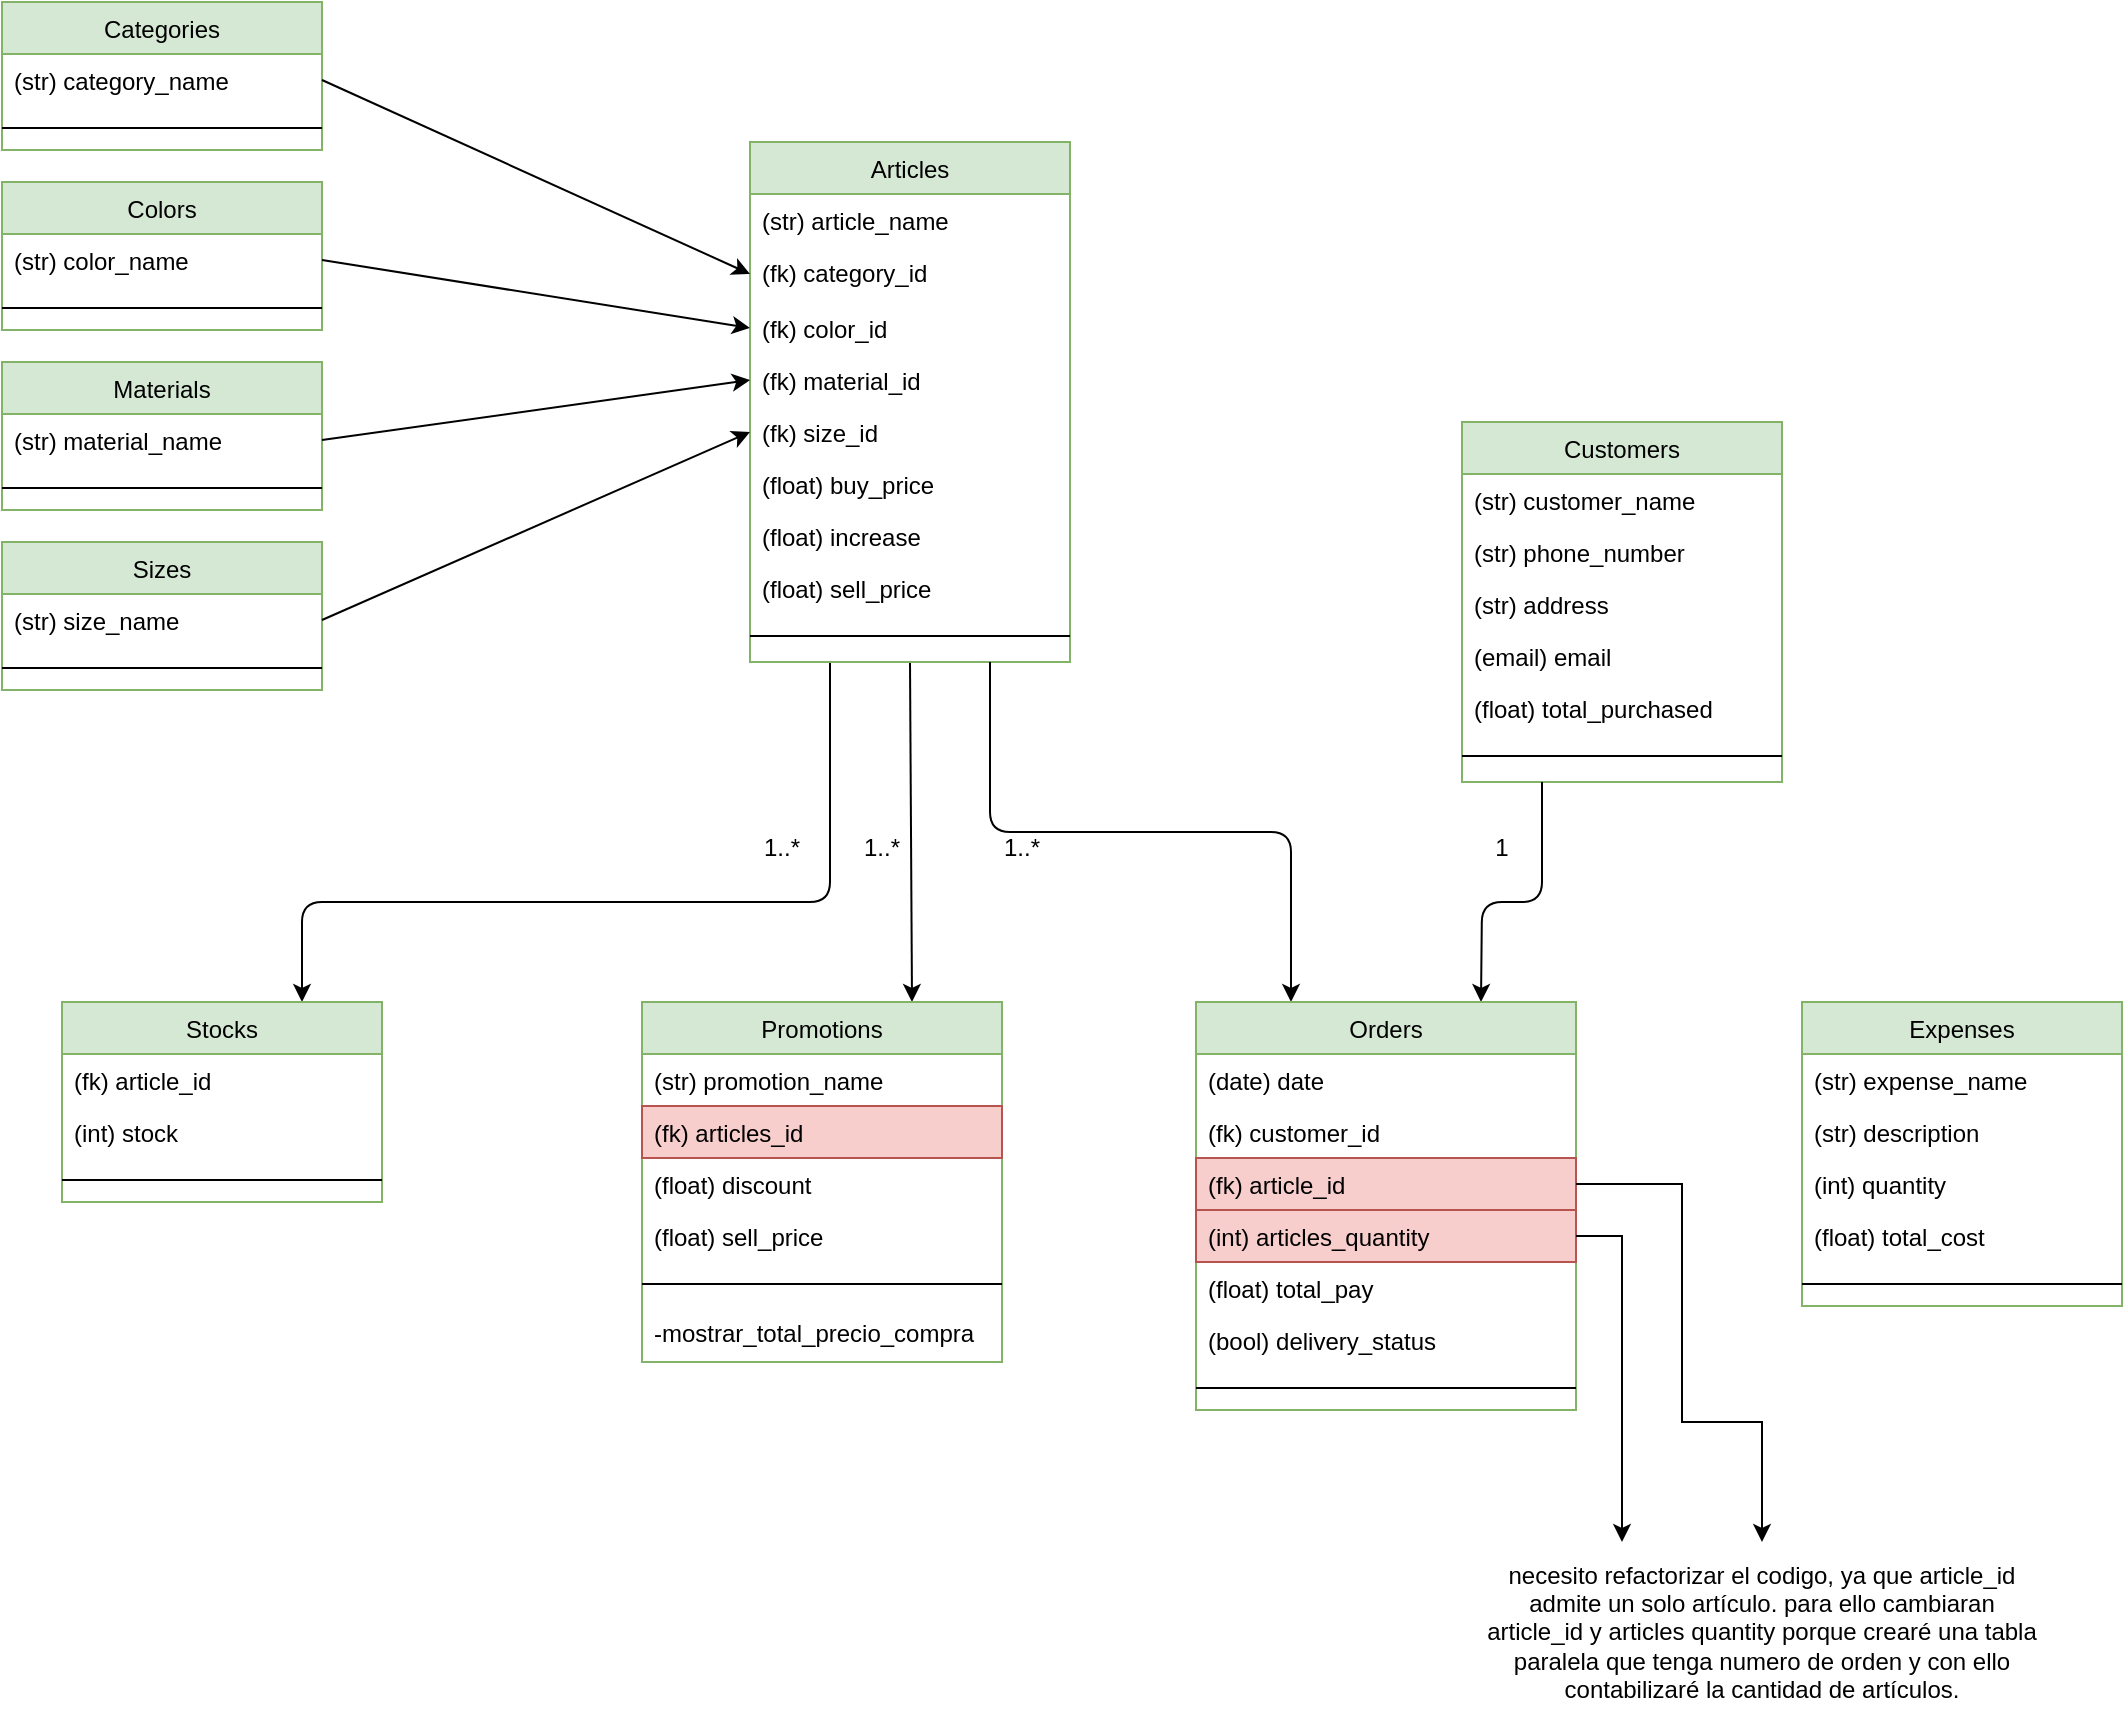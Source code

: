 <mxfile version="12.2.4" pages="1"><diagram id="C5RBs43oDa-KdzZeNtuy" name="Page-1"><mxGraphModel dx="590" dy="1617" grid="1" gridSize="10" guides="1" tooltips="1" connect="1" arrows="1" fold="1" page="1" pageScale="1" pageWidth="827" pageHeight="1169" math="0" shadow="0"><root><mxCell id="WIyWlLk6GJQsqaUBKTNV-0"/><mxCell id="WIyWlLk6GJQsqaUBKTNV-1" parent="WIyWlLk6GJQsqaUBKTNV-0"/><mxCell id="76" style="edgeStyle=none;html=1;exitX=0.5;exitY=1;exitDx=0;exitDy=0;entryX=0.75;entryY=0;entryDx=0;entryDy=0;" parent="WIyWlLk6GJQsqaUBKTNV-1" source="zkfFHV4jXpPFQw0GAbJ--6" target="dBeOApZ0UvE3TDzHvcXW-9" edge="1"><mxGeometry relative="1" as="geometry"/></mxCell><mxCell id="77" style="edgeStyle=none;html=1;exitX=0.25;exitY=1;exitDx=0;exitDy=0;entryX=0.75;entryY=0;entryDx=0;entryDy=0;" parent="WIyWlLk6GJQsqaUBKTNV-1" source="zkfFHV4jXpPFQw0GAbJ--6" target="57" edge="1"><mxGeometry relative="1" as="geometry"><Array as="points"><mxPoint x="454" y="400"/><mxPoint x="190" y="400"/></Array></mxGeometry></mxCell><object label="Articles" color="" material="" talle="" precio_compra="" incremento="" placeholders="1" id="zkfFHV4jXpPFQw0GAbJ--6"><mxCell style="swimlane;fontStyle=0;align=center;verticalAlign=top;childLayout=stackLayout;horizontal=1;startSize=26;horizontalStack=0;resizeParent=1;resizeLast=0;collapsible=1;marginBottom=0;rounded=0;shadow=0;strokeWidth=1;fillColor=#d5e8d4;strokeColor=#82b366;" parent="WIyWlLk6GJQsqaUBKTNV-1" vertex="1"><mxGeometry x="414" y="20" width="160" height="260" as="geometry"><mxRectangle x="30" y="140" width="160" height="26" as="alternateBounds"/></mxGeometry></mxCell></object><mxCell id="45" value="(str) article_name" style="text;align=left;verticalAlign=top;spacingLeft=4;spacingRight=4;overflow=hidden;rotatable=0;points=[[0,0.5],[1,0.5]];portConstraint=eastwest;" parent="zkfFHV4jXpPFQw0GAbJ--6" vertex="1"><mxGeometry y="26" width="160" height="26" as="geometry"/></mxCell><mxCell id="zkfFHV4jXpPFQw0GAbJ--8" value="(fk) category_id" style="text;align=left;verticalAlign=top;spacingLeft=4;spacingRight=4;overflow=hidden;rotatable=0;points=[[0,0.5],[1,0.5]];portConstraint=eastwest;rounded=0;shadow=0;html=0;" parent="zkfFHV4jXpPFQw0GAbJ--6" vertex="1"><mxGeometry y="52" width="160" height="28" as="geometry"/></mxCell><mxCell id="dBeOApZ0UvE3TDzHvcXW-2" value="(fk) color_id" style="text;align=left;verticalAlign=top;spacingLeft=4;spacingRight=4;overflow=hidden;rotatable=0;points=[[0,0.5],[1,0.5]];portConstraint=eastwest;rounded=0;shadow=0;html=0;" parent="zkfFHV4jXpPFQw0GAbJ--6" vertex="1"><mxGeometry y="80" width="160" height="26" as="geometry"/></mxCell><mxCell id="dBeOApZ0UvE3TDzHvcXW-3" value="(fk) material_id" style="text;align=left;verticalAlign=top;spacingLeft=4;spacingRight=4;overflow=hidden;rotatable=0;points=[[0,0.5],[1,0.5]];portConstraint=eastwest;rounded=0;shadow=0;html=0;" parent="zkfFHV4jXpPFQw0GAbJ--6" vertex="1"><mxGeometry y="106" width="160" height="26" as="geometry"/></mxCell><mxCell id="dBeOApZ0UvE3TDzHvcXW-4" value="(fk) size_id" style="text;align=left;verticalAlign=top;spacingLeft=4;spacingRight=4;overflow=hidden;rotatable=0;points=[[0,0.5],[1,0.5]];portConstraint=eastwest;rounded=0;shadow=0;html=0;" parent="zkfFHV4jXpPFQw0GAbJ--6" vertex="1"><mxGeometry y="132" width="160" height="26" as="geometry"/></mxCell><mxCell id="dBeOApZ0UvE3TDzHvcXW-6" value="(float) buy_price" style="text;align=left;verticalAlign=top;spacingLeft=4;spacingRight=4;overflow=hidden;rotatable=0;points=[[0,0.5],[1,0.5]];portConstraint=eastwest;rounded=0;shadow=0;html=0;" parent="zkfFHV4jXpPFQw0GAbJ--6" vertex="1"><mxGeometry y="158" width="160" height="26" as="geometry"/></mxCell><mxCell id="dBeOApZ0UvE3TDzHvcXW-7" value="(float) increase" style="text;align=left;verticalAlign=top;spacingLeft=4;spacingRight=4;overflow=hidden;rotatable=0;points=[[0,0.5],[1,0.5]];portConstraint=eastwest;rounded=0;shadow=0;html=0;" parent="zkfFHV4jXpPFQw0GAbJ--6" vertex="1"><mxGeometry y="184" width="160" height="26" as="geometry"/></mxCell><mxCell id="dBeOApZ0UvE3TDzHvcXW-8" value="(float) sell_price" style="text;align=left;verticalAlign=top;spacingLeft=4;spacingRight=4;overflow=hidden;rotatable=0;points=[[0,0.5],[1,0.5]];portConstraint=eastwest;rounded=0;shadow=0;html=0;" parent="zkfFHV4jXpPFQw0GAbJ--6" vertex="1"><mxGeometry y="210" width="160" height="26" as="geometry"/></mxCell><mxCell id="zkfFHV4jXpPFQw0GAbJ--9" value="" style="line;html=1;strokeWidth=1;align=left;verticalAlign=middle;spacingTop=-1;spacingLeft=3;spacingRight=3;rotatable=0;labelPosition=right;points=[];portConstraint=eastwest;" parent="zkfFHV4jXpPFQw0GAbJ--6" vertex="1"><mxGeometry y="236" width="160" height="22" as="geometry"/></mxCell><object label="Promotions" color="" material="" talle="" precio_compra="" incremento="" placeholders="1" id="dBeOApZ0UvE3TDzHvcXW-9"><mxCell style="swimlane;fontStyle=0;align=center;verticalAlign=top;childLayout=stackLayout;horizontal=1;startSize=26;horizontalStack=0;resizeParent=1;resizeLast=0;collapsible=1;marginBottom=0;rounded=0;shadow=0;strokeWidth=1;fillColor=#d5e8d4;strokeColor=#82b366;" parent="WIyWlLk6GJQsqaUBKTNV-1" vertex="1"><mxGeometry x="360" y="450" width="180" height="180" as="geometry"><mxRectangle x="30" y="140" width="160" height="26" as="alternateBounds"/></mxGeometry></mxCell></object><mxCell id="dBeOApZ0UvE3TDzHvcXW-10" value="(str) promotion_name" style="text;align=left;verticalAlign=top;spacingLeft=4;spacingRight=4;overflow=hidden;rotatable=0;points=[[0,0.5],[1,0.5]];portConstraint=eastwest;" parent="dBeOApZ0UvE3TDzHvcXW-9" vertex="1"><mxGeometry y="26" width="180" height="26" as="geometry"/></mxCell><mxCell id="56" value="(fk) articles_id" style="text;align=left;verticalAlign=top;spacingLeft=4;spacingRight=4;overflow=hidden;rotatable=0;points=[[0,0.5],[1,0.5]];portConstraint=eastwest;fillColor=#f8cecc;strokeColor=#b85450;" parent="dBeOApZ0UvE3TDzHvcXW-9" vertex="1"><mxGeometry y="52" width="180" height="26" as="geometry"/></mxCell><mxCell id="89" value="(float) discount" style="text;align=left;verticalAlign=top;spacingLeft=4;spacingRight=4;overflow=hidden;rotatable=0;points=[[0,0.5],[1,0.5]];portConstraint=eastwest;" parent="dBeOApZ0UvE3TDzHvcXW-9" vertex="1"><mxGeometry y="78" width="180" height="26" as="geometry"/></mxCell><mxCell id="106" value="(float) sell_price" style="text;align=left;verticalAlign=top;spacingLeft=4;spacingRight=4;overflow=hidden;rotatable=0;points=[[0,0.5],[1,0.5]];portConstraint=eastwest;" parent="dBeOApZ0UvE3TDzHvcXW-9" vertex="1"><mxGeometry y="104" width="180" height="26" as="geometry"/></mxCell><mxCell id="dBeOApZ0UvE3TDzHvcXW-18" value="" style="line;html=1;strokeWidth=1;align=left;verticalAlign=middle;spacingTop=-1;spacingLeft=3;spacingRight=3;rotatable=0;labelPosition=right;points=[];portConstraint=eastwest;" parent="dBeOApZ0UvE3TDzHvcXW-9" vertex="1"><mxGeometry y="130" width="180" height="22" as="geometry"/></mxCell><mxCell id="107" value="-mostrar_total_precio_compra" style="text;align=left;verticalAlign=top;spacingLeft=4;spacingRight=4;overflow=hidden;rotatable=0;points=[[0,0.5],[1,0.5]];portConstraint=eastwest;" parent="dBeOApZ0UvE3TDzHvcXW-9" vertex="1"><mxGeometry y="152" width="180" height="26" as="geometry"/></mxCell><object label="Expenses" color="" material="" talle="" precio_compra="" incremento="" placeholders="1" id="dBeOApZ0UvE3TDzHvcXW-20"><mxCell style="swimlane;fontStyle=0;align=center;verticalAlign=top;childLayout=stackLayout;horizontal=1;startSize=26;horizontalStack=0;resizeParent=1;resizeLast=0;collapsible=1;marginBottom=0;rounded=0;shadow=0;strokeWidth=1;fillColor=#d5e8d4;strokeColor=#82b366;" parent="WIyWlLk6GJQsqaUBKTNV-1" vertex="1"><mxGeometry x="940" y="450" width="160" height="152" as="geometry"><mxRectangle x="30" y="140" width="160" height="26" as="alternateBounds"/></mxGeometry></mxCell></object><mxCell id="dBeOApZ0UvE3TDzHvcXW-21" value="(str) expense_name" style="text;align=left;verticalAlign=top;spacingLeft=4;spacingRight=4;overflow=hidden;rotatable=0;points=[[0,0.5],[1,0.5]];portConstraint=eastwest;" parent="dBeOApZ0UvE3TDzHvcXW-20" vertex="1"><mxGeometry y="26" width="160" height="26" as="geometry"/></mxCell><mxCell id="dBeOApZ0UvE3TDzHvcXW-22" value="(str) description" style="text;align=left;verticalAlign=top;spacingLeft=4;spacingRight=4;overflow=hidden;rotatable=0;points=[[0,0.5],[1,0.5]];portConstraint=eastwest;rounded=0;shadow=0;html=0;" parent="dBeOApZ0UvE3TDzHvcXW-20" vertex="1"><mxGeometry y="52" width="160" height="26" as="geometry"/></mxCell><mxCell id="dBeOApZ0UvE3TDzHvcXW-23" value="(int) quantity" style="text;align=left;verticalAlign=top;spacingLeft=4;spacingRight=4;overflow=hidden;rotatable=0;points=[[0,0.5],[1,0.5]];portConstraint=eastwest;rounded=0;shadow=0;html=0;" parent="dBeOApZ0UvE3TDzHvcXW-20" vertex="1"><mxGeometry y="78" width="160" height="26" as="geometry"/></mxCell><mxCell id="dBeOApZ0UvE3TDzHvcXW-24" value="(float) total_cost" style="text;align=left;verticalAlign=top;spacingLeft=4;spacingRight=4;overflow=hidden;rotatable=0;points=[[0,0.5],[1,0.5]];portConstraint=eastwest;rounded=0;shadow=0;html=0;" parent="dBeOApZ0UvE3TDzHvcXW-20" vertex="1"><mxGeometry y="104" width="160" height="26" as="geometry"/></mxCell><mxCell id="dBeOApZ0UvE3TDzHvcXW-29" value="" style="line;html=1;strokeWidth=1;align=left;verticalAlign=middle;spacingTop=-1;spacingLeft=3;spacingRight=3;rotatable=0;labelPosition=right;points=[];portConstraint=eastwest;" parent="dBeOApZ0UvE3TDzHvcXW-20" vertex="1"><mxGeometry y="130" width="160" height="22" as="geometry"/></mxCell><object label="Customers" color="" material="" talle="" precio_compra="" incremento="" placeholders="1" id="dBeOApZ0UvE3TDzHvcXW-42"><mxCell style="swimlane;fontStyle=0;align=center;verticalAlign=top;childLayout=stackLayout;horizontal=1;startSize=26;horizontalStack=0;resizeParent=1;resizeLast=0;collapsible=1;marginBottom=0;rounded=0;shadow=0;strokeWidth=1;fillColor=#d5e8d4;strokeColor=#82b366;" parent="WIyWlLk6GJQsqaUBKTNV-1" vertex="1"><mxGeometry x="770" y="160" width="160" height="180" as="geometry"><mxRectangle x="30" y="140" width="160" height="26" as="alternateBounds"/></mxGeometry></mxCell></object><mxCell id="43" value="(str) customer_name" style="text;align=left;verticalAlign=top;spacingLeft=4;spacingRight=4;overflow=hidden;rotatable=0;points=[[0,0.5],[1,0.5]];portConstraint=eastwest;" parent="dBeOApZ0UvE3TDzHvcXW-42" vertex="1"><mxGeometry y="26" width="160" height="26" as="geometry"/></mxCell><mxCell id="dBeOApZ0UvE3TDzHvcXW-44" value="(str) phone_number" style="text;align=left;verticalAlign=top;spacingLeft=4;spacingRight=4;overflow=hidden;rotatable=0;points=[[0,0.5],[1,0.5]];portConstraint=eastwest;rounded=0;shadow=0;html=0;" parent="dBeOApZ0UvE3TDzHvcXW-42" vertex="1"><mxGeometry y="52" width="160" height="26" as="geometry"/></mxCell><mxCell id="dBeOApZ0UvE3TDzHvcXW-45" value="(str) address" style="text;align=left;verticalAlign=top;spacingLeft=4;spacingRight=4;overflow=hidden;rotatable=0;points=[[0,0.5],[1,0.5]];portConstraint=eastwest;rounded=0;shadow=0;html=0;" parent="dBeOApZ0UvE3TDzHvcXW-42" vertex="1"><mxGeometry y="78" width="160" height="26" as="geometry"/></mxCell><mxCell id="dBeOApZ0UvE3TDzHvcXW-46" value="(email) email" style="text;align=left;verticalAlign=top;spacingLeft=4;spacingRight=4;overflow=hidden;rotatable=0;points=[[0,0.5],[1,0.5]];portConstraint=eastwest;rounded=0;shadow=0;html=0;" parent="dBeOApZ0UvE3TDzHvcXW-42" vertex="1"><mxGeometry y="104" width="160" height="26" as="geometry"/></mxCell><mxCell id="dBeOApZ0UvE3TDzHvcXW-50" value="(float) total_purchased" style="text;align=left;verticalAlign=top;spacingLeft=4;spacingRight=4;overflow=hidden;rotatable=0;points=[[0,0.5],[1,0.5]];portConstraint=eastwest;rounded=0;shadow=0;html=0;" parent="dBeOApZ0UvE3TDzHvcXW-42" vertex="1"><mxGeometry y="130" width="160" height="26" as="geometry"/></mxCell><mxCell id="dBeOApZ0UvE3TDzHvcXW-51" value="" style="line;html=1;strokeWidth=1;align=left;verticalAlign=middle;spacingTop=-1;spacingLeft=3;spacingRight=3;rotatable=0;labelPosition=right;points=[];portConstraint=eastwest;" parent="dBeOApZ0UvE3TDzHvcXW-42" vertex="1"><mxGeometry y="156" width="160" height="22" as="geometry"/></mxCell><mxCell id="14" style="edgeStyle=none;html=1;exitX=0.25;exitY=1;exitDx=0;exitDy=0;entryX=0.75;entryY=0;entryDx=0;entryDy=0;" parent="WIyWlLk6GJQsqaUBKTNV-1" source="dBeOApZ0UvE3TDzHvcXW-42" target="0" edge="1"><mxGeometry relative="1" as="geometry"><Array as="points"><mxPoint x="810" y="400"/><mxPoint x="780" y="400"/></Array><mxPoint x="730" y="260" as="sourcePoint"/></mxGeometry></mxCell><mxCell id="23" style="html=1;exitX=0.75;exitY=1;exitDx=0;exitDy=0;entryX=0.25;entryY=0;entryDx=0;entryDy=0;edgeStyle=orthogonalEdgeStyle;" parent="WIyWlLk6GJQsqaUBKTNV-1" source="zkfFHV4jXpPFQw0GAbJ--6" target="0" edge="1"><mxGeometry relative="1" as="geometry"/></mxCell><object label="Orders" color="" material="" talle="" precio_compra="" incremento="" placeholders="1" id="0"><mxCell style="swimlane;fontStyle=0;align=center;verticalAlign=top;childLayout=stackLayout;horizontal=1;startSize=26;horizontalStack=0;resizeParent=1;resizeLast=0;collapsible=1;marginBottom=0;rounded=0;shadow=0;strokeWidth=1;fillColor=#d5e8d4;strokeColor=#82b366;" parent="WIyWlLk6GJQsqaUBKTNV-1" vertex="1"><mxGeometry x="637" y="450" width="190" height="204" as="geometry"><mxRectangle x="30" y="140" width="160" height="26" as="alternateBounds"/></mxGeometry></mxCell></object><mxCell id="47" value="(date) date" style="text;align=left;verticalAlign=top;spacingLeft=4;spacingRight=4;overflow=hidden;rotatable=0;points=[[0,0.5],[1,0.5]];portConstraint=eastwest;" parent="0" vertex="1"><mxGeometry y="26" width="190" height="26" as="geometry"/></mxCell><mxCell id="42" value="(fk) customer_id" style="text;align=left;verticalAlign=top;spacingLeft=4;spacingRight=4;overflow=hidden;rotatable=0;points=[[0,0.5],[1,0.5]];portConstraint=eastwest;rounded=0;shadow=0;html=0;" parent="0" vertex="1"><mxGeometry y="52" width="190" height="26" as="geometry"/></mxCell><mxCell id="7" value="(fk) article_id" style="text;align=left;verticalAlign=top;spacingLeft=4;spacingRight=4;overflow=hidden;rotatable=0;points=[[0,0.5],[1,0.5]];portConstraint=eastwest;rounded=0;shadow=0;html=0;fillColor=#f8cecc;strokeColor=#b85450;" parent="0" vertex="1"><mxGeometry y="78" width="190" height="26" as="geometry"/></mxCell><mxCell id="8" value="(int) articles_quantity" style="text;align=left;verticalAlign=top;spacingLeft=4;spacingRight=4;overflow=hidden;rotatable=0;points=[[0,0.5],[1,0.5]];portConstraint=eastwest;rounded=0;shadow=0;html=0;fillColor=#f8cecc;strokeColor=#b85450;" parent="0" vertex="1"><mxGeometry y="104" width="190" height="26" as="geometry"/></mxCell><mxCell id="11" value="(float) total_pay" style="text;align=left;verticalAlign=top;spacingLeft=4;spacingRight=4;overflow=hidden;rotatable=0;points=[[0,0.5],[1,0.5]];portConstraint=eastwest;rounded=0;shadow=0;html=0;" parent="0" vertex="1"><mxGeometry y="130" width="190" height="26" as="geometry"/></mxCell><mxCell id="116" value="(bool) delivery_status" style="text;align=left;verticalAlign=top;spacingLeft=4;spacingRight=4;overflow=hidden;rotatable=0;points=[[0,0.5],[1,0.5]];portConstraint=eastwest;rounded=0;shadow=0;html=0;" vertex="1" parent="0"><mxGeometry y="156" width="190" height="26" as="geometry"/></mxCell><mxCell id="9" value="" style="line;html=1;strokeWidth=1;align=left;verticalAlign=middle;spacingTop=-1;spacingLeft=3;spacingRight=3;rotatable=0;labelPosition=right;points=[];portConstraint=eastwest;" parent="0" vertex="1"><mxGeometry y="182" width="190" height="22" as="geometry"/></mxCell><mxCell id="28" value="1" style="text;html=1;strokeColor=none;fillColor=none;align=center;verticalAlign=middle;whiteSpace=wrap;rounded=0;" parent="WIyWlLk6GJQsqaUBKTNV-1" vertex="1"><mxGeometry x="780" y="370" width="20" height="6" as="geometry"/></mxCell><mxCell id="31" value="1..*" style="text;html=1;strokeColor=none;fillColor=none;align=center;verticalAlign=middle;whiteSpace=wrap;rounded=0;" parent="WIyWlLk6GJQsqaUBKTNV-1" vertex="1"><mxGeometry x="540" y="370" width="20" height="6" as="geometry"/></mxCell><mxCell id="54" value="1..*" style="text;html=1;strokeColor=none;fillColor=none;align=center;verticalAlign=middle;whiteSpace=wrap;rounded=0;" parent="WIyWlLk6GJQsqaUBKTNV-1" vertex="1"><mxGeometry x="470" y="370" width="20" height="6" as="geometry"/></mxCell><object label="Stocks" color="" material="" talle="" precio_compra="" incremento="" placeholders="1" id="57"><mxCell style="swimlane;fontStyle=0;align=center;verticalAlign=top;childLayout=stackLayout;horizontal=1;startSize=26;horizontalStack=0;resizeParent=1;resizeLast=0;collapsible=1;marginBottom=0;rounded=0;shadow=0;strokeWidth=1;fillColor=#d5e8d4;strokeColor=#82b366;" parent="WIyWlLk6GJQsqaUBKTNV-1" vertex="1"><mxGeometry x="70" y="450" width="160" height="100" as="geometry"><mxRectangle x="30" y="140" width="160" height="26" as="alternateBounds"/></mxGeometry></mxCell></object><mxCell id="66" value="(fk) article_id" style="text;align=left;verticalAlign=top;spacingLeft=4;spacingRight=4;overflow=hidden;rotatable=0;points=[[0,0.5],[1,0.5]];portConstraint=eastwest;rounded=0;shadow=0;html=0;" parent="57" vertex="1"><mxGeometry y="26" width="160" height="26" as="geometry"/></mxCell><mxCell id="79" value="(int) stock" style="text;align=left;verticalAlign=top;spacingLeft=4;spacingRight=4;overflow=hidden;rotatable=0;points=[[0,0.5],[1,0.5]];portConstraint=eastwest;rounded=0;shadow=0;html=0;" parent="57" vertex="1"><mxGeometry y="52" width="160" height="26" as="geometry"/></mxCell><mxCell id="67" value="" style="line;html=1;strokeWidth=1;align=left;verticalAlign=middle;spacingTop=-1;spacingLeft=3;spacingRight=3;rotatable=0;labelPosition=right;points=[];portConstraint=eastwest;" parent="57" vertex="1"><mxGeometry y="78" width="160" height="22" as="geometry"/></mxCell><mxCell id="78" value="1..*" style="text;html=1;strokeColor=none;fillColor=none;align=center;verticalAlign=middle;whiteSpace=wrap;rounded=0;" parent="WIyWlLk6GJQsqaUBKTNV-1" vertex="1"><mxGeometry x="420" y="370" width="20" height="6" as="geometry"/></mxCell><object label="Colors" color="" material="" talle="" precio_compra="" incremento="" placeholders="1" id="90"><mxCell style="swimlane;fontStyle=0;align=center;verticalAlign=top;childLayout=stackLayout;horizontal=1;startSize=26;horizontalStack=0;resizeParent=1;resizeLast=0;collapsible=1;marginBottom=0;rounded=0;shadow=0;strokeWidth=1;fillColor=#d5e8d4;strokeColor=#82b366;" parent="WIyWlLk6GJQsqaUBKTNV-1" vertex="1"><mxGeometry x="40" y="40" width="160" height="74" as="geometry"><mxRectangle x="30" y="140" width="160" height="26" as="alternateBounds"/></mxGeometry></mxCell></object><mxCell id="91" value="(str) color_name" style="text;align=left;verticalAlign=top;spacingLeft=4;spacingRight=4;overflow=hidden;rotatable=0;points=[[0,0.5],[1,0.5]];portConstraint=eastwest;rounded=0;shadow=0;html=0;" parent="90" vertex="1"><mxGeometry y="26" width="160" height="26" as="geometry"/></mxCell><mxCell id="93" value="" style="line;html=1;strokeWidth=1;align=left;verticalAlign=middle;spacingTop=-1;spacingLeft=3;spacingRight=3;rotatable=0;labelPosition=right;points=[];portConstraint=eastwest;" parent="90" vertex="1"><mxGeometry y="52" width="160" height="22" as="geometry"/></mxCell><object label="Materials" color="" material="" talle="" precio_compra="" incremento="" placeholders="1" id="95"><mxCell style="swimlane;fontStyle=0;align=center;verticalAlign=top;childLayout=stackLayout;horizontal=1;startSize=26;horizontalStack=0;resizeParent=1;resizeLast=0;collapsible=1;marginBottom=0;rounded=0;shadow=0;strokeWidth=1;fillColor=#d5e8d4;strokeColor=#82b366;" parent="WIyWlLk6GJQsqaUBKTNV-1" vertex="1"><mxGeometry x="40" y="130" width="160" height="74" as="geometry"><mxRectangle x="30" y="140" width="160" height="26" as="alternateBounds"/></mxGeometry></mxCell></object><mxCell id="96" value="(str) material_name" style="text;align=left;verticalAlign=top;spacingLeft=4;spacingRight=4;overflow=hidden;rotatable=0;points=[[0,0.5],[1,0.5]];portConstraint=eastwest;rounded=0;shadow=0;html=0;" parent="95" vertex="1"><mxGeometry y="26" width="160" height="26" as="geometry"/></mxCell><mxCell id="98" value="" style="line;html=1;strokeWidth=1;align=left;verticalAlign=middle;spacingTop=-1;spacingLeft=3;spacingRight=3;rotatable=0;labelPosition=right;points=[];portConstraint=eastwest;" parent="95" vertex="1"><mxGeometry y="52" width="160" height="22" as="geometry"/></mxCell><object label="Sizes" color="" material="" talle="" precio_compra="" incremento="" placeholders="1" id="100"><mxCell style="swimlane;fontStyle=0;align=center;verticalAlign=top;childLayout=stackLayout;horizontal=1;startSize=26;horizontalStack=0;resizeParent=1;resizeLast=0;collapsible=1;marginBottom=0;rounded=0;shadow=0;strokeWidth=1;fillColor=#d5e8d4;strokeColor=#82b366;" parent="WIyWlLk6GJQsqaUBKTNV-1" vertex="1"><mxGeometry x="40" y="220" width="160" height="74" as="geometry"><mxRectangle x="30" y="140" width="160" height="26" as="alternateBounds"/></mxGeometry></mxCell></object><mxCell id="101" value="(str) size_name" style="text;align=left;verticalAlign=top;spacingLeft=4;spacingRight=4;overflow=hidden;rotatable=0;points=[[0,0.5],[1,0.5]];portConstraint=eastwest;rounded=0;shadow=0;html=0;" parent="100" vertex="1"><mxGeometry y="26" width="160" height="26" as="geometry"/></mxCell><mxCell id="102" value="" style="line;html=1;strokeWidth=1;align=left;verticalAlign=middle;spacingTop=-1;spacingLeft=3;spacingRight=3;rotatable=0;labelPosition=right;points=[];portConstraint=eastwest;" parent="100" vertex="1"><mxGeometry y="52" width="160" height="22" as="geometry"/></mxCell><object label="Categories" color="" material="" talle="" precio_compra="" incremento="" placeholders="1" id="108"><mxCell style="swimlane;fontStyle=0;align=center;verticalAlign=top;childLayout=stackLayout;horizontal=1;startSize=26;horizontalStack=0;resizeParent=1;resizeLast=0;collapsible=1;marginBottom=0;rounded=0;shadow=0;strokeWidth=1;fillColor=#d5e8d4;strokeColor=#82b366;" parent="WIyWlLk6GJQsqaUBKTNV-1" vertex="1"><mxGeometry x="40" y="-50" width="160" height="74" as="geometry"><mxRectangle x="30" y="140" width="160" height="26" as="alternateBounds"/></mxGeometry></mxCell></object><mxCell id="109" value="(str) category_name" style="text;align=left;verticalAlign=top;spacingLeft=4;spacingRight=4;overflow=hidden;rotatable=0;points=[[0,0.5],[1,0.5]];portConstraint=eastwest;rounded=0;shadow=0;html=0;" parent="108" vertex="1"><mxGeometry y="26" width="160" height="26" as="geometry"/></mxCell><mxCell id="110" value="" style="line;html=1;strokeWidth=1;align=left;verticalAlign=middle;spacingTop=-1;spacingLeft=3;spacingRight=3;rotatable=0;labelPosition=right;points=[];portConstraint=eastwest;" parent="108" vertex="1"><mxGeometry y="52" width="160" height="22" as="geometry"/></mxCell><mxCell id="111" style="edgeStyle=none;html=1;exitX=1;exitY=0.5;exitDx=0;exitDy=0;entryX=0;entryY=0.5;entryDx=0;entryDy=0;" parent="WIyWlLk6GJQsqaUBKTNV-1" source="109" target="zkfFHV4jXpPFQw0GAbJ--8" edge="1"><mxGeometry relative="1" as="geometry"/></mxCell><mxCell id="112" style="edgeStyle=none;html=1;exitX=1;exitY=0.5;exitDx=0;exitDy=0;entryX=0;entryY=0.5;entryDx=0;entryDy=0;" parent="WIyWlLk6GJQsqaUBKTNV-1" source="91" target="dBeOApZ0UvE3TDzHvcXW-2" edge="1"><mxGeometry relative="1" as="geometry"/></mxCell><mxCell id="113" style="edgeStyle=none;html=1;exitX=1;exitY=0.5;exitDx=0;exitDy=0;entryX=0;entryY=0.5;entryDx=0;entryDy=0;" parent="WIyWlLk6GJQsqaUBKTNV-1" source="96" target="dBeOApZ0UvE3TDzHvcXW-3" edge="1"><mxGeometry relative="1" as="geometry"/></mxCell><mxCell id="114" style="edgeStyle=none;html=1;exitX=1;exitY=0.5;exitDx=0;exitDy=0;entryX=0;entryY=0.5;entryDx=0;entryDy=0;" parent="WIyWlLk6GJQsqaUBKTNV-1" source="101" target="dBeOApZ0UvE3TDzHvcXW-4" edge="1"><mxGeometry relative="1" as="geometry"/></mxCell><mxCell id="118" value="necesito refactorizar el codigo, ya que article_id admite un solo artículo. para ello cambiaran article_id y articles quantity porque crearé una tabla paralela que tenga numero de orden y con ello contabilizaré la cantidad de artículos." style="text;html=1;strokeColor=none;fillColor=none;align=center;verticalAlign=middle;whiteSpace=wrap;rounded=0;" vertex="1" parent="WIyWlLk6GJQsqaUBKTNV-1"><mxGeometry x="780" y="720" width="280" height="90" as="geometry"/></mxCell><mxCell id="119" style="edgeStyle=orthogonalEdgeStyle;rounded=0;orthogonalLoop=1;jettySize=auto;html=1;exitX=1;exitY=0.5;exitDx=0;exitDy=0;entryX=0.25;entryY=0;entryDx=0;entryDy=0;" edge="1" parent="WIyWlLk6GJQsqaUBKTNV-1" source="8" target="118"><mxGeometry relative="1" as="geometry"><Array as="points"><mxPoint x="850" y="567"/><mxPoint x="850" y="710"/></Array></mxGeometry></mxCell><mxCell id="120" style="edgeStyle=orthogonalEdgeStyle;rounded=0;orthogonalLoop=1;jettySize=auto;html=1;entryX=0.5;entryY=0;entryDx=0;entryDy=0;" edge="1" parent="WIyWlLk6GJQsqaUBKTNV-1" source="7" target="118"><mxGeometry relative="1" as="geometry"><Array as="points"><mxPoint x="880" y="541"/><mxPoint x="880" y="660"/></Array></mxGeometry></mxCell></root></mxGraphModel></diagram></mxfile>